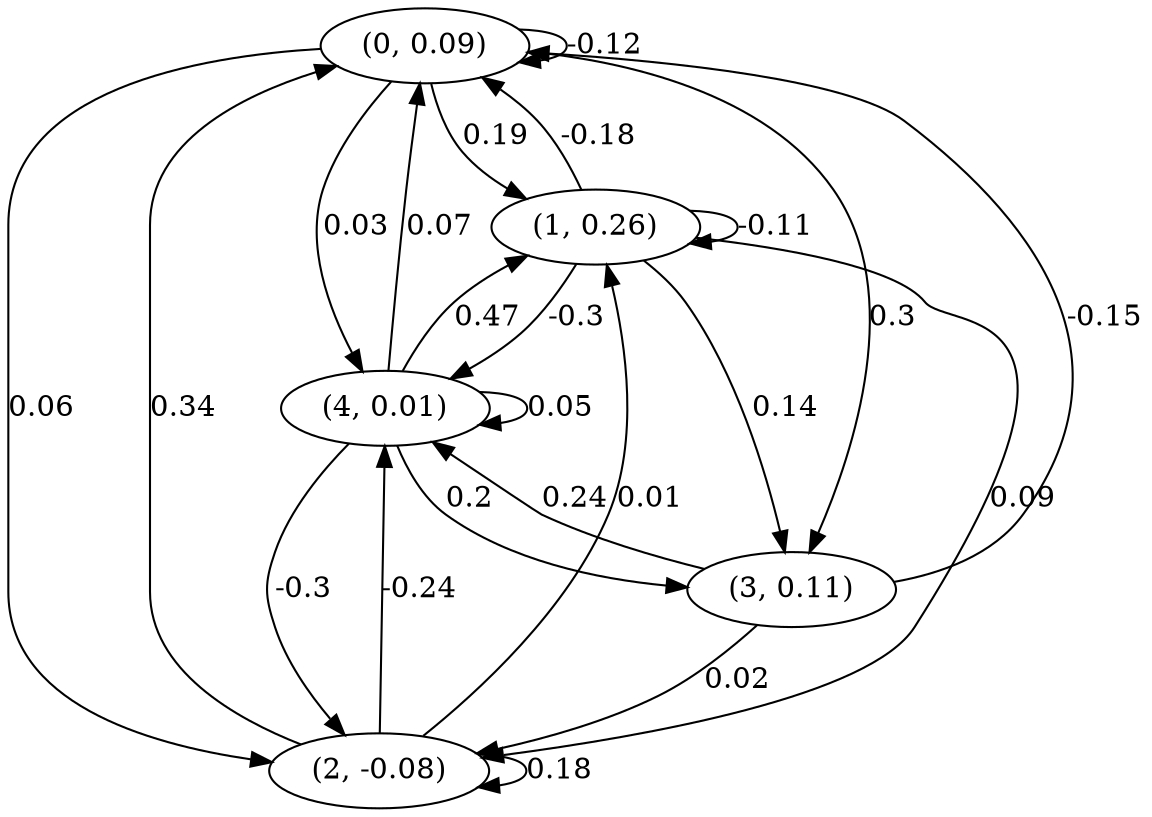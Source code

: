 digraph {
    0 [ label = "(0, 0.09)" ]
    1 [ label = "(1, 0.26)" ]
    2 [ label = "(2, -0.08)" ]
    3 [ label = "(3, 0.11)" ]
    4 [ label = "(4, 0.01)" ]
    0 -> 0 [ label = "-0.12" ]
    1 -> 1 [ label = "-0.11" ]
    2 -> 2 [ label = "0.18" ]
    4 -> 4 [ label = "0.05" ]
    1 -> 0 [ label = "-0.18" ]
    2 -> 0 [ label = "0.34" ]
    3 -> 0 [ label = "-0.15" ]
    4 -> 0 [ label = "0.07" ]
    0 -> 1 [ label = "0.19" ]
    2 -> 1 [ label = "0.01" ]
    4 -> 1 [ label = "0.47" ]
    0 -> 2 [ label = "0.06" ]
    1 -> 2 [ label = "0.09" ]
    3 -> 2 [ label = "0.02" ]
    4 -> 2 [ label = "-0.3" ]
    0 -> 3 [ label = "0.3" ]
    1 -> 3 [ label = "0.14" ]
    4 -> 3 [ label = "0.2" ]
    0 -> 4 [ label = "0.03" ]
    1 -> 4 [ label = "-0.3" ]
    2 -> 4 [ label = "-0.24" ]
    3 -> 4 [ label = "0.24" ]
}

